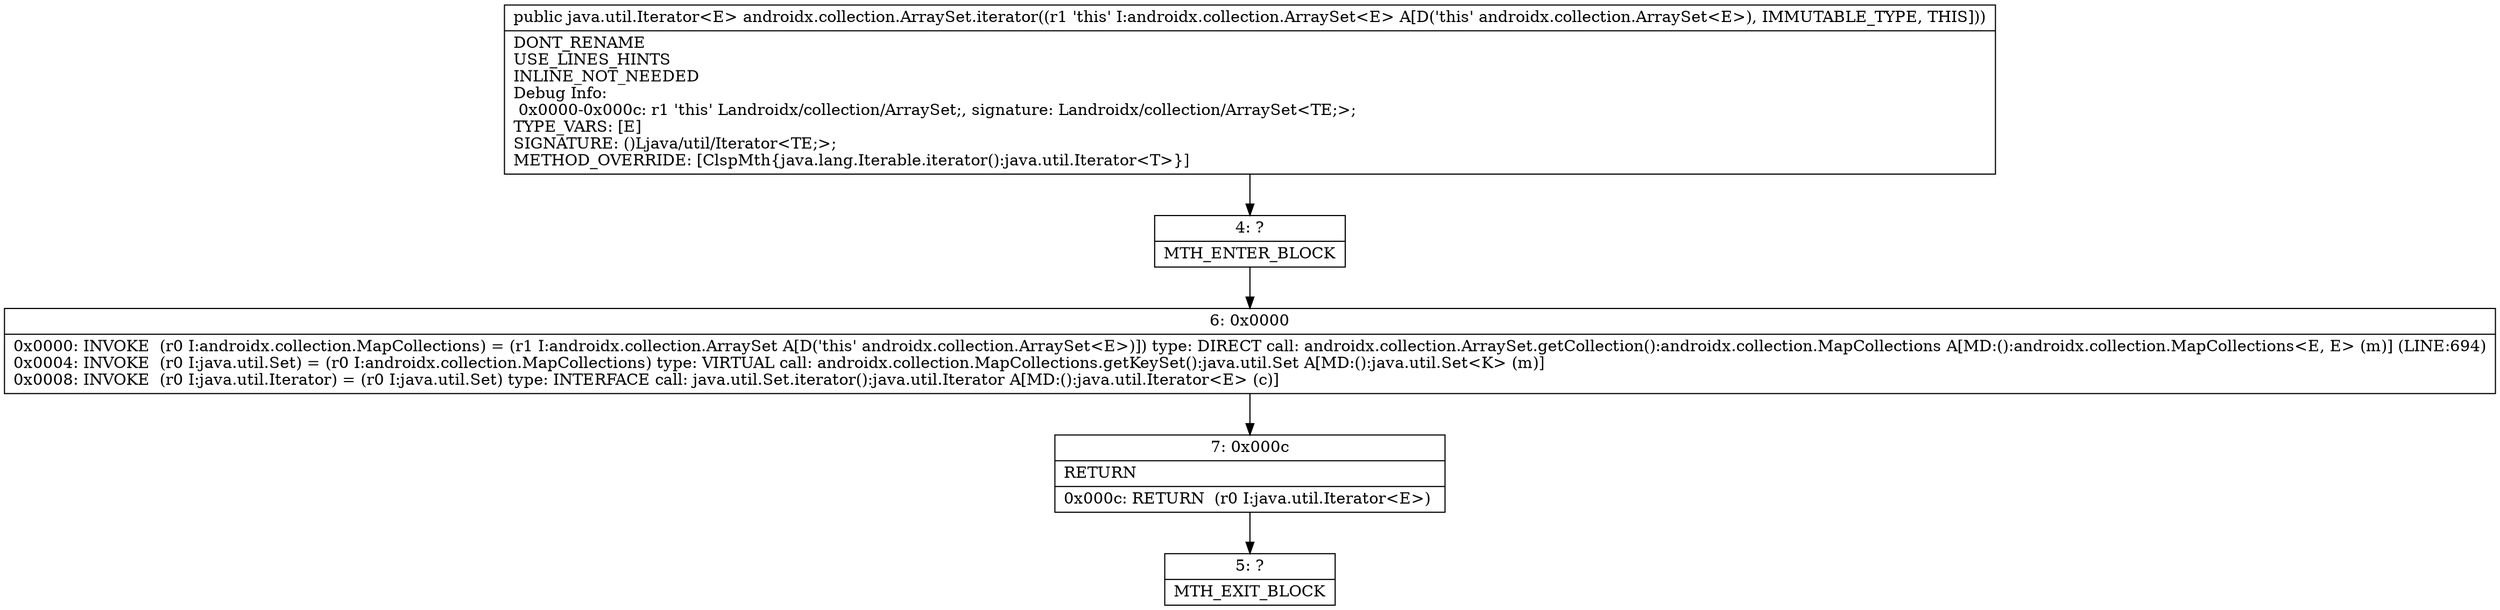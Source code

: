 digraph "CFG forandroidx.collection.ArraySet.iterator()Ljava\/util\/Iterator;" {
Node_4 [shape=record,label="{4\:\ ?|MTH_ENTER_BLOCK\l}"];
Node_6 [shape=record,label="{6\:\ 0x0000|0x0000: INVOKE  (r0 I:androidx.collection.MapCollections) = (r1 I:androidx.collection.ArraySet A[D('this' androidx.collection.ArraySet\<E\>)]) type: DIRECT call: androidx.collection.ArraySet.getCollection():androidx.collection.MapCollections A[MD:():androidx.collection.MapCollections\<E, E\> (m)] (LINE:694)\l0x0004: INVOKE  (r0 I:java.util.Set) = (r0 I:androidx.collection.MapCollections) type: VIRTUAL call: androidx.collection.MapCollections.getKeySet():java.util.Set A[MD:():java.util.Set\<K\> (m)]\l0x0008: INVOKE  (r0 I:java.util.Iterator) = (r0 I:java.util.Set) type: INTERFACE call: java.util.Set.iterator():java.util.Iterator A[MD:():java.util.Iterator\<E\> (c)]\l}"];
Node_7 [shape=record,label="{7\:\ 0x000c|RETURN\l|0x000c: RETURN  (r0 I:java.util.Iterator\<E\>) \l}"];
Node_5 [shape=record,label="{5\:\ ?|MTH_EXIT_BLOCK\l}"];
MethodNode[shape=record,label="{public java.util.Iterator\<E\> androidx.collection.ArraySet.iterator((r1 'this' I:androidx.collection.ArraySet\<E\> A[D('this' androidx.collection.ArraySet\<E\>), IMMUTABLE_TYPE, THIS]))  | DONT_RENAME\lUSE_LINES_HINTS\lINLINE_NOT_NEEDED\lDebug Info:\l  0x0000\-0x000c: r1 'this' Landroidx\/collection\/ArraySet;, signature: Landroidx\/collection\/ArraySet\<TE;\>;\lTYPE_VARS: [E]\lSIGNATURE: ()Ljava\/util\/Iterator\<TE;\>;\lMETHOD_OVERRIDE: [ClspMth\{java.lang.Iterable.iterator():java.util.Iterator\<T\>\}]\l}"];
MethodNode -> Node_4;Node_4 -> Node_6;
Node_6 -> Node_7;
Node_7 -> Node_5;
}


